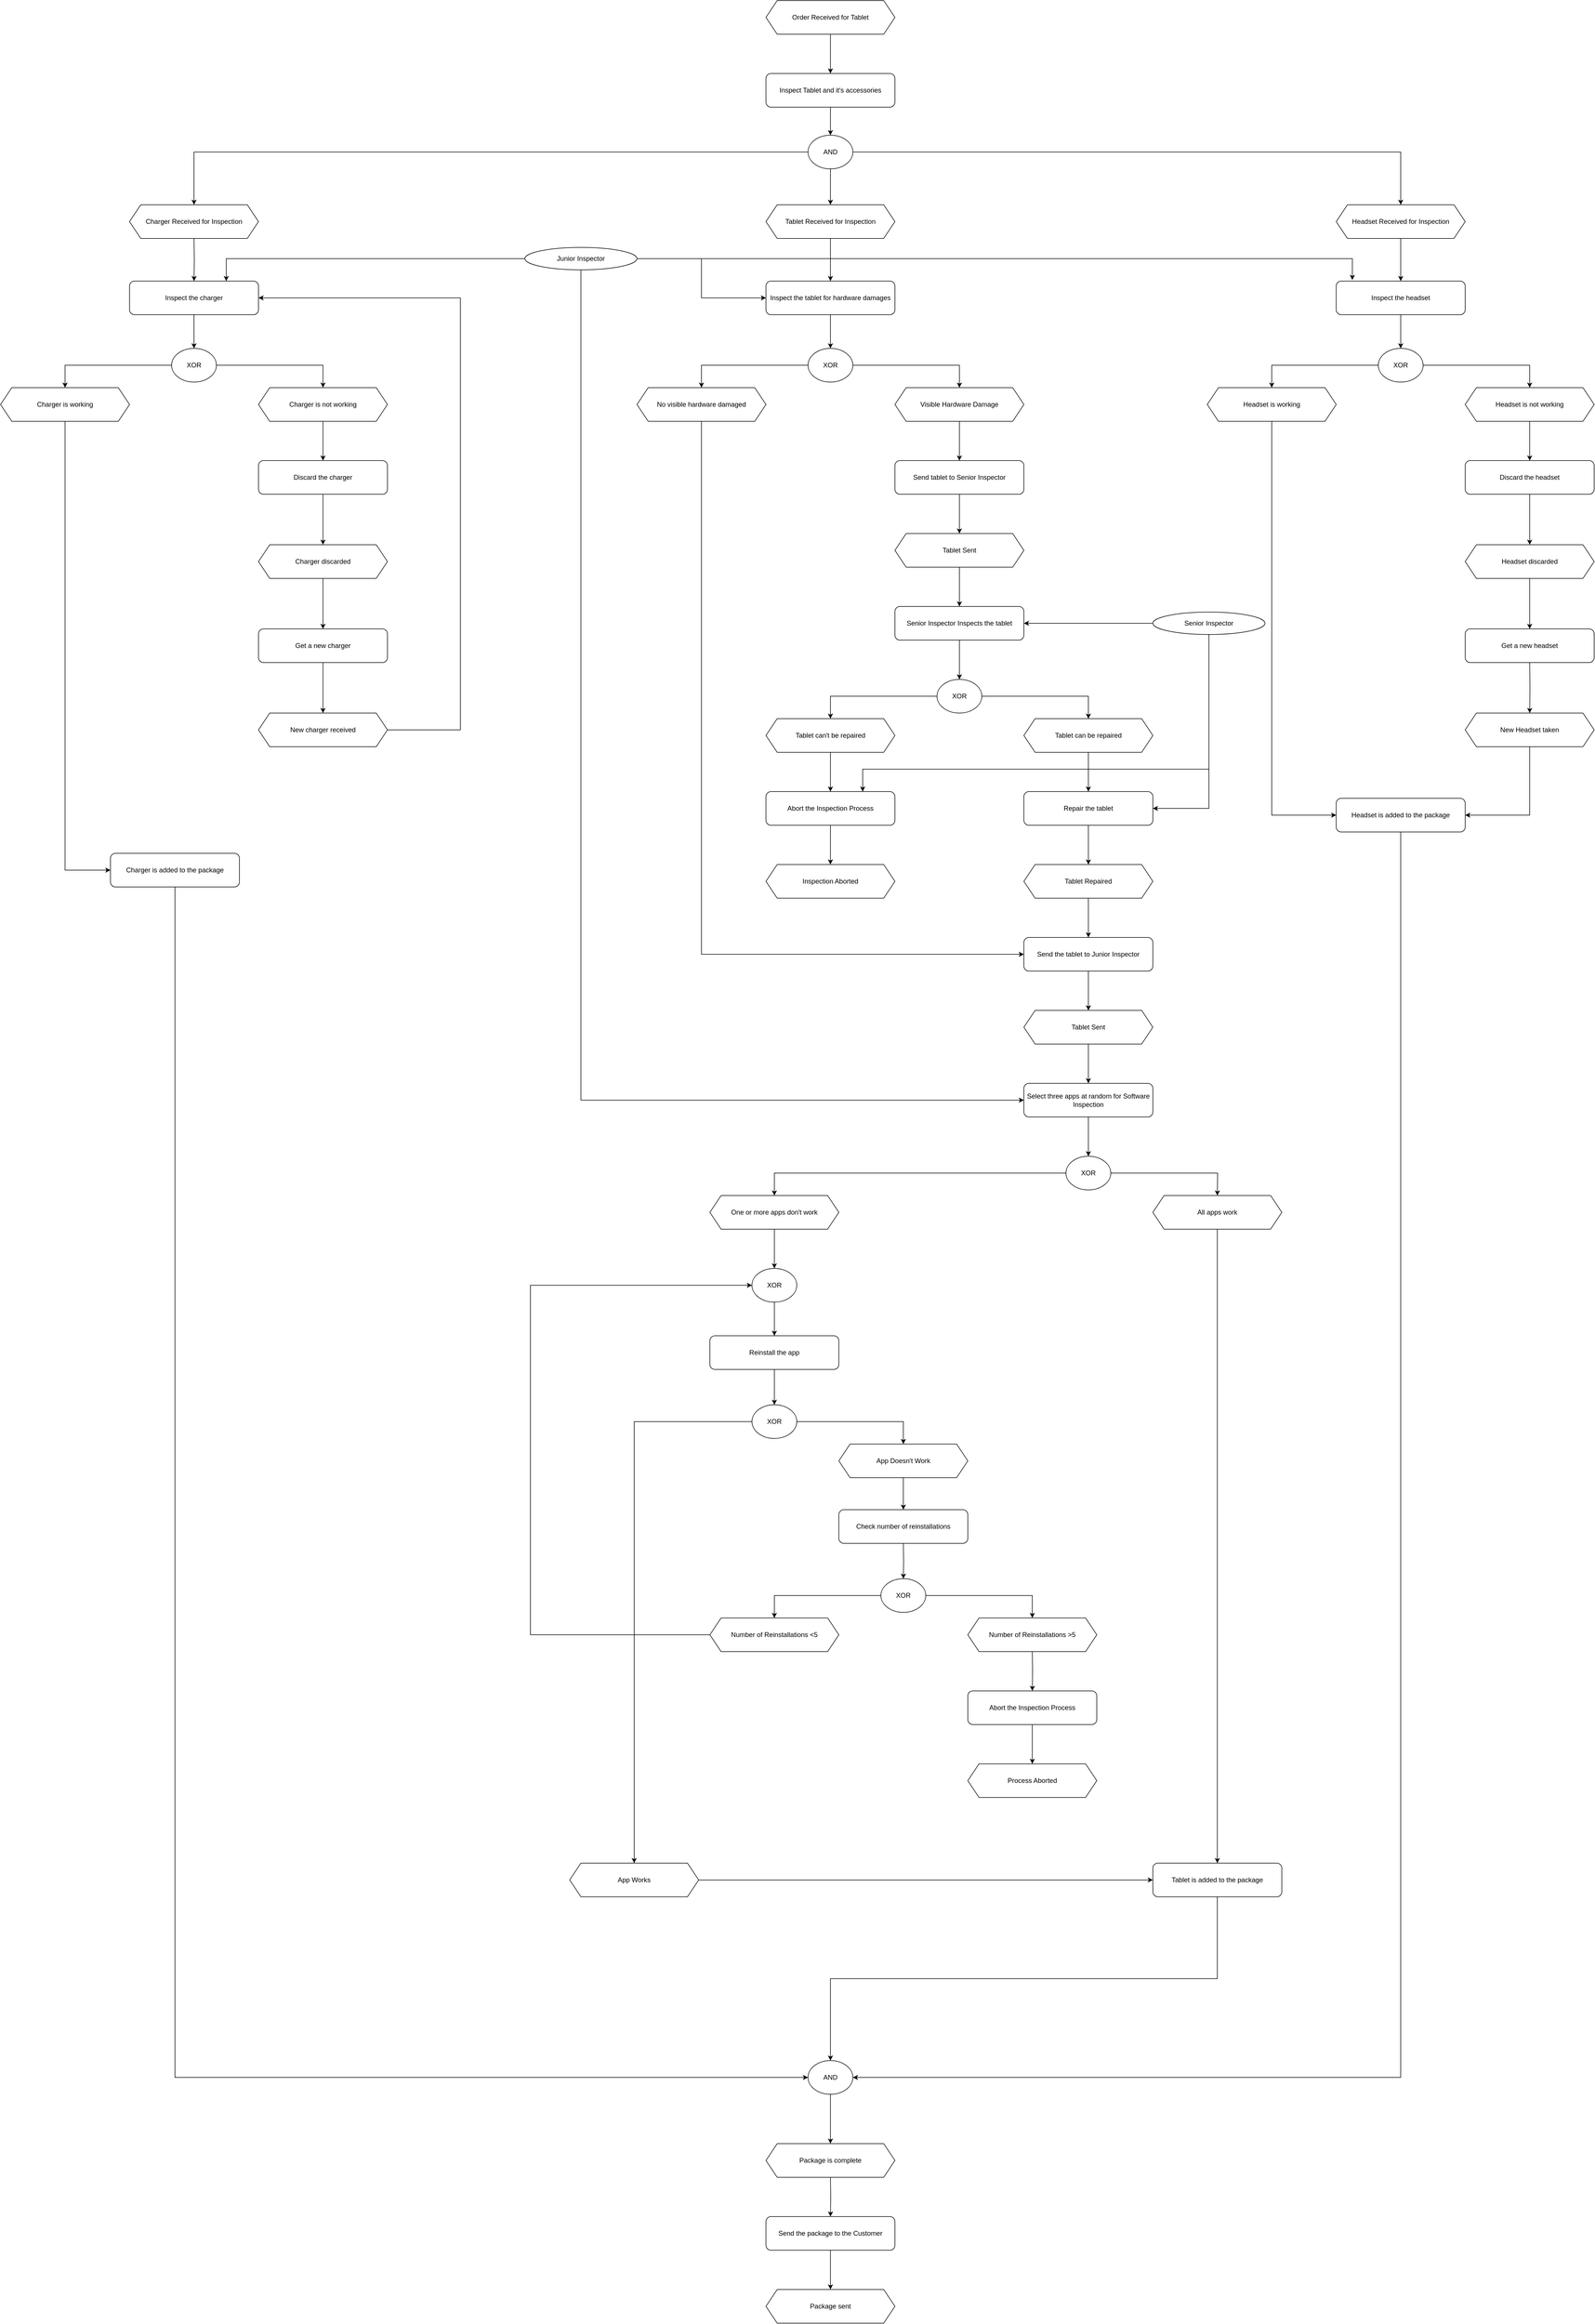 <mxfile version="15.4.2" type="github">
  <diagram id="60Fuv_E9jxumiqPw0B0z" name="Page-1">
    <mxGraphModel dx="6316" dy="5227" grid="1" gridSize="10" guides="1" tooltips="1" connect="1" arrows="1" fold="1" page="1" pageScale="1" pageWidth="1169" pageHeight="827" math="0" shadow="0">
      <root>
        <mxCell id="0" />
        <mxCell id="1" parent="0" />
        <mxCell id="8iM6rVeEPwwbN4WxqQ_r-9" value="" style="edgeStyle=orthogonalEdgeStyle;rounded=0;orthogonalLoop=1;jettySize=auto;html=1;" edge="1" parent="1" source="8iM6rVeEPwwbN4WxqQ_r-1" target="8iM6rVeEPwwbN4WxqQ_r-6">
          <mxGeometry relative="1" as="geometry" />
        </mxCell>
        <mxCell id="8iM6rVeEPwwbN4WxqQ_r-10" style="edgeStyle=orthogonalEdgeStyle;rounded=0;orthogonalLoop=1;jettySize=auto;html=1;exitX=0;exitY=0.5;exitDx=0;exitDy=0;entryX=0.5;entryY=0;entryDx=0;entryDy=0;" edge="1" parent="1" source="8iM6rVeEPwwbN4WxqQ_r-1" target="8iM6rVeEPwwbN4WxqQ_r-7">
          <mxGeometry relative="1" as="geometry" />
        </mxCell>
        <mxCell id="8iM6rVeEPwwbN4WxqQ_r-11" style="edgeStyle=orthogonalEdgeStyle;rounded=0;orthogonalLoop=1;jettySize=auto;html=1;exitX=1;exitY=0.5;exitDx=0;exitDy=0;" edge="1" parent="1" source="8iM6rVeEPwwbN4WxqQ_r-1" target="8iM6rVeEPwwbN4WxqQ_r-8">
          <mxGeometry relative="1" as="geometry">
            <mxPoint x="981" y="290" as="sourcePoint" />
          </mxGeometry>
        </mxCell>
        <mxCell id="8iM6rVeEPwwbN4WxqQ_r-1" value="AND" style="ellipse;whiteSpace=wrap;html=1;" vertex="1" parent="1">
          <mxGeometry x="545" y="260" width="80" height="60" as="geometry" />
        </mxCell>
        <mxCell id="8iM6rVeEPwwbN4WxqQ_r-5" value="" style="edgeStyle=orthogonalEdgeStyle;rounded=0;orthogonalLoop=1;jettySize=auto;html=1;" edge="1" parent="1" source="8iM6rVeEPwwbN4WxqQ_r-2" target="8iM6rVeEPwwbN4WxqQ_r-1">
          <mxGeometry relative="1" as="geometry" />
        </mxCell>
        <mxCell id="8iM6rVeEPwwbN4WxqQ_r-2" value="Inspect Tablet and it&#39;s accessories" style="rounded=1;whiteSpace=wrap;html=1;" vertex="1" parent="1">
          <mxGeometry x="470" y="150" width="230" height="60" as="geometry" />
        </mxCell>
        <mxCell id="8iM6rVeEPwwbN4WxqQ_r-4" value="" style="edgeStyle=orthogonalEdgeStyle;rounded=0;orthogonalLoop=1;jettySize=auto;html=1;" edge="1" parent="1" source="8iM6rVeEPwwbN4WxqQ_r-3" target="8iM6rVeEPwwbN4WxqQ_r-2">
          <mxGeometry relative="1" as="geometry" />
        </mxCell>
        <mxCell id="8iM6rVeEPwwbN4WxqQ_r-3" value="Order Received for Tablet" style="shape=hexagon;perimeter=hexagonPerimeter2;whiteSpace=wrap;html=1;fixedSize=1;" vertex="1" parent="1">
          <mxGeometry x="470" y="20" width="230" height="60" as="geometry" />
        </mxCell>
        <mxCell id="8iM6rVeEPwwbN4WxqQ_r-56" value="" style="edgeStyle=orthogonalEdgeStyle;rounded=0;orthogonalLoop=1;jettySize=auto;html=1;" edge="1" parent="1" source="8iM6rVeEPwwbN4WxqQ_r-6" target="8iM6rVeEPwwbN4WxqQ_r-55">
          <mxGeometry relative="1" as="geometry" />
        </mxCell>
        <mxCell id="8iM6rVeEPwwbN4WxqQ_r-6" value="Tablet Received for Inspection" style="shape=hexagon;perimeter=hexagonPerimeter2;whiteSpace=wrap;html=1;fixedSize=1;" vertex="1" parent="1">
          <mxGeometry x="470" y="384" width="230" height="60" as="geometry" />
        </mxCell>
        <mxCell id="8iM6rVeEPwwbN4WxqQ_r-7" value="Charger Received for Inspection" style="shape=hexagon;perimeter=hexagonPerimeter2;whiteSpace=wrap;html=1;fixedSize=1;" vertex="1" parent="1">
          <mxGeometry x="-665" y="384" width="230" height="60" as="geometry" />
        </mxCell>
        <mxCell id="8iM6rVeEPwwbN4WxqQ_r-13" value="" style="edgeStyle=orthogonalEdgeStyle;rounded=0;orthogonalLoop=1;jettySize=auto;html=1;" edge="1" parent="1" source="8iM6rVeEPwwbN4WxqQ_r-8" target="8iM6rVeEPwwbN4WxqQ_r-12">
          <mxGeometry relative="1" as="geometry" />
        </mxCell>
        <mxCell id="8iM6rVeEPwwbN4WxqQ_r-8" value="Headset Received for Inspection" style="shape=hexagon;perimeter=hexagonPerimeter2;whiteSpace=wrap;html=1;fixedSize=1;" vertex="1" parent="1">
          <mxGeometry x="1487" y="384" width="230" height="60" as="geometry" />
        </mxCell>
        <mxCell id="8iM6rVeEPwwbN4WxqQ_r-15" value="" style="edgeStyle=orthogonalEdgeStyle;rounded=0;orthogonalLoop=1;jettySize=auto;html=1;" edge="1" parent="1" source="8iM6rVeEPwwbN4WxqQ_r-12" target="8iM6rVeEPwwbN4WxqQ_r-14">
          <mxGeometry relative="1" as="geometry" />
        </mxCell>
        <mxCell id="8iM6rVeEPwwbN4WxqQ_r-12" value="Inspect the headset" style="rounded=1;whiteSpace=wrap;html=1;" vertex="1" parent="1">
          <mxGeometry x="1487" y="520" width="230" height="60" as="geometry" />
        </mxCell>
        <mxCell id="8iM6rVeEPwwbN4WxqQ_r-18" style="edgeStyle=orthogonalEdgeStyle;rounded=0;orthogonalLoop=1;jettySize=auto;html=1;exitX=0;exitY=0.5;exitDx=0;exitDy=0;entryX=0.5;entryY=0;entryDx=0;entryDy=0;" edge="1" parent="1" source="8iM6rVeEPwwbN4WxqQ_r-14" target="8iM6rVeEPwwbN4WxqQ_r-16">
          <mxGeometry relative="1" as="geometry" />
        </mxCell>
        <mxCell id="8iM6rVeEPwwbN4WxqQ_r-19" style="edgeStyle=orthogonalEdgeStyle;rounded=0;orthogonalLoop=1;jettySize=auto;html=1;exitX=1;exitY=0.5;exitDx=0;exitDy=0;entryX=0.5;entryY=0;entryDx=0;entryDy=0;" edge="1" parent="1" source="8iM6rVeEPwwbN4WxqQ_r-14" target="8iM6rVeEPwwbN4WxqQ_r-17">
          <mxGeometry relative="1" as="geometry" />
        </mxCell>
        <mxCell id="8iM6rVeEPwwbN4WxqQ_r-14" value="XOR" style="ellipse;whiteSpace=wrap;html=1;" vertex="1" parent="1">
          <mxGeometry x="1562" y="640" width="80" height="60" as="geometry" />
        </mxCell>
        <mxCell id="8iM6rVeEPwwbN4WxqQ_r-145" style="edgeStyle=orthogonalEdgeStyle;rounded=0;orthogonalLoop=1;jettySize=auto;html=1;exitX=0.5;exitY=1;exitDx=0;exitDy=0;entryX=0;entryY=0.5;entryDx=0;entryDy=0;" edge="1" parent="1" source="8iM6rVeEPwwbN4WxqQ_r-16" target="8iM6rVeEPwwbN4WxqQ_r-143">
          <mxGeometry relative="1" as="geometry" />
        </mxCell>
        <mxCell id="8iM6rVeEPwwbN4WxqQ_r-16" value="Headset is working" style="shape=hexagon;perimeter=hexagonPerimeter2;whiteSpace=wrap;html=1;fixedSize=1;" vertex="1" parent="1">
          <mxGeometry x="1257" y="710" width="230" height="60" as="geometry" />
        </mxCell>
        <mxCell id="8iM6rVeEPwwbN4WxqQ_r-42" value="" style="edgeStyle=orthogonalEdgeStyle;rounded=0;orthogonalLoop=1;jettySize=auto;html=1;" edge="1" parent="1" source="8iM6rVeEPwwbN4WxqQ_r-17" target="8iM6rVeEPwwbN4WxqQ_r-41">
          <mxGeometry relative="1" as="geometry" />
        </mxCell>
        <mxCell id="8iM6rVeEPwwbN4WxqQ_r-17" value="Headset is not working" style="shape=hexagon;perimeter=hexagonPerimeter2;whiteSpace=wrap;html=1;fixedSize=1;" vertex="1" parent="1">
          <mxGeometry x="1717" y="710" width="230" height="60" as="geometry" />
        </mxCell>
        <mxCell id="8iM6rVeEPwwbN4WxqQ_r-22" value="Get a new headset" style="rounded=1;whiteSpace=wrap;html=1;" vertex="1" parent="1">
          <mxGeometry x="1717" y="1140" width="230" height="60" as="geometry" />
        </mxCell>
        <mxCell id="8iM6rVeEPwwbN4WxqQ_r-28" value="" style="edgeStyle=orthogonalEdgeStyle;rounded=0;orthogonalLoop=1;jettySize=auto;html=1;" edge="1" parent="1" target="8iM6rVeEPwwbN4WxqQ_r-30">
          <mxGeometry relative="1" as="geometry">
            <mxPoint x="-550.0" y="444" as="sourcePoint" />
          </mxGeometry>
        </mxCell>
        <mxCell id="8iM6rVeEPwwbN4WxqQ_r-29" value="" style="edgeStyle=orthogonalEdgeStyle;rounded=0;orthogonalLoop=1;jettySize=auto;html=1;" edge="1" parent="1" source="8iM6rVeEPwwbN4WxqQ_r-30" target="8iM6rVeEPwwbN4WxqQ_r-33">
          <mxGeometry relative="1" as="geometry" />
        </mxCell>
        <mxCell id="8iM6rVeEPwwbN4WxqQ_r-30" value="Inspect the charger" style="rounded=1;whiteSpace=wrap;html=1;" vertex="1" parent="1">
          <mxGeometry x="-665" y="520" width="230" height="60" as="geometry" />
        </mxCell>
        <mxCell id="8iM6rVeEPwwbN4WxqQ_r-31" style="edgeStyle=orthogonalEdgeStyle;rounded=0;orthogonalLoop=1;jettySize=auto;html=1;exitX=0;exitY=0.5;exitDx=0;exitDy=0;entryX=0.5;entryY=0;entryDx=0;entryDy=0;" edge="1" parent="1" source="8iM6rVeEPwwbN4WxqQ_r-33" target="8iM6rVeEPwwbN4WxqQ_r-35">
          <mxGeometry relative="1" as="geometry" />
        </mxCell>
        <mxCell id="8iM6rVeEPwwbN4WxqQ_r-32" style="edgeStyle=orthogonalEdgeStyle;rounded=0;orthogonalLoop=1;jettySize=auto;html=1;exitX=1;exitY=0.5;exitDx=0;exitDy=0;entryX=0.5;entryY=0;entryDx=0;entryDy=0;" edge="1" parent="1" source="8iM6rVeEPwwbN4WxqQ_r-33" target="8iM6rVeEPwwbN4WxqQ_r-37">
          <mxGeometry relative="1" as="geometry" />
        </mxCell>
        <mxCell id="8iM6rVeEPwwbN4WxqQ_r-33" value="XOR" style="ellipse;whiteSpace=wrap;html=1;" vertex="1" parent="1">
          <mxGeometry x="-590" y="640" width="80" height="60" as="geometry" />
        </mxCell>
        <mxCell id="8iM6rVeEPwwbN4WxqQ_r-99" style="edgeStyle=orthogonalEdgeStyle;rounded=0;orthogonalLoop=1;jettySize=auto;html=1;exitX=0.5;exitY=1;exitDx=0;exitDy=0;entryX=0;entryY=0.5;entryDx=0;entryDy=0;" edge="1" parent="1" source="8iM6rVeEPwwbN4WxqQ_r-35" target="8iM6rVeEPwwbN4WxqQ_r-98">
          <mxGeometry relative="1" as="geometry" />
        </mxCell>
        <mxCell id="8iM6rVeEPwwbN4WxqQ_r-35" value="Charger is working" style="shape=hexagon;perimeter=hexagonPerimeter2;whiteSpace=wrap;html=1;fixedSize=1;" vertex="1" parent="1">
          <mxGeometry x="-895" y="710" width="230" height="60" as="geometry" />
        </mxCell>
        <mxCell id="8iM6rVeEPwwbN4WxqQ_r-36" value="" style="edgeStyle=orthogonalEdgeStyle;rounded=0;orthogonalLoop=1;jettySize=auto;html=1;" edge="1" parent="1" source="8iM6rVeEPwwbN4WxqQ_r-37" target="8iM6rVeEPwwbN4WxqQ_r-39">
          <mxGeometry relative="1" as="geometry" />
        </mxCell>
        <mxCell id="8iM6rVeEPwwbN4WxqQ_r-37" value="Charger is not working" style="shape=hexagon;perimeter=hexagonPerimeter2;whiteSpace=wrap;html=1;fixedSize=1;" vertex="1" parent="1">
          <mxGeometry x="-435" y="710" width="230" height="60" as="geometry" />
        </mxCell>
        <mxCell id="8iM6rVeEPwwbN4WxqQ_r-51" value="" style="edgeStyle=orthogonalEdgeStyle;rounded=0;orthogonalLoop=1;jettySize=auto;html=1;" edge="1" parent="1" source="8iM6rVeEPwwbN4WxqQ_r-39" target="8iM6rVeEPwwbN4WxqQ_r-50">
          <mxGeometry relative="1" as="geometry" />
        </mxCell>
        <mxCell id="8iM6rVeEPwwbN4WxqQ_r-39" value="Discard the charger" style="rounded=1;whiteSpace=wrap;html=1;" vertex="1" parent="1">
          <mxGeometry x="-435" y="840" width="230" height="60" as="geometry" />
        </mxCell>
        <mxCell id="8iM6rVeEPwwbN4WxqQ_r-45" value="" style="edgeStyle=orthogonalEdgeStyle;rounded=0;orthogonalLoop=1;jettySize=auto;html=1;" edge="1" parent="1" source="8iM6rVeEPwwbN4WxqQ_r-41" target="8iM6rVeEPwwbN4WxqQ_r-43">
          <mxGeometry relative="1" as="geometry" />
        </mxCell>
        <mxCell id="8iM6rVeEPwwbN4WxqQ_r-41" value="Discard the headset" style="rounded=1;whiteSpace=wrap;html=1;" vertex="1" parent="1">
          <mxGeometry x="1717" y="840" width="230" height="60" as="geometry" />
        </mxCell>
        <mxCell id="8iM6rVeEPwwbN4WxqQ_r-46" value="" style="edgeStyle=orthogonalEdgeStyle;rounded=0;orthogonalLoop=1;jettySize=auto;html=1;" edge="1" parent="1" source="8iM6rVeEPwwbN4WxqQ_r-43" target="8iM6rVeEPwwbN4WxqQ_r-22">
          <mxGeometry relative="1" as="geometry" />
        </mxCell>
        <mxCell id="8iM6rVeEPwwbN4WxqQ_r-43" value="Headset discarded" style="shape=hexagon;perimeter=hexagonPerimeter2;whiteSpace=wrap;html=1;fixedSize=1;" vertex="1" parent="1">
          <mxGeometry x="1717" y="990" width="230" height="60" as="geometry" />
        </mxCell>
        <mxCell id="8iM6rVeEPwwbN4WxqQ_r-53" value="" style="edgeStyle=orthogonalEdgeStyle;rounded=0;orthogonalLoop=1;jettySize=auto;html=1;" edge="1" parent="1" source="8iM6rVeEPwwbN4WxqQ_r-48" target="8iM6rVeEPwwbN4WxqQ_r-52">
          <mxGeometry relative="1" as="geometry" />
        </mxCell>
        <mxCell id="8iM6rVeEPwwbN4WxqQ_r-48" value="Get a new charger" style="rounded=1;whiteSpace=wrap;html=1;" vertex="1" parent="1">
          <mxGeometry x="-435" y="1140" width="230" height="60" as="geometry" />
        </mxCell>
        <mxCell id="8iM6rVeEPwwbN4WxqQ_r-49" value="" style="edgeStyle=orthogonalEdgeStyle;rounded=0;orthogonalLoop=1;jettySize=auto;html=1;" edge="1" parent="1" source="8iM6rVeEPwwbN4WxqQ_r-50" target="8iM6rVeEPwwbN4WxqQ_r-48">
          <mxGeometry relative="1" as="geometry" />
        </mxCell>
        <mxCell id="8iM6rVeEPwwbN4WxqQ_r-50" value="Charger discarded" style="shape=hexagon;perimeter=hexagonPerimeter2;whiteSpace=wrap;html=1;fixedSize=1;" vertex="1" parent="1">
          <mxGeometry x="-435" y="990" width="230" height="60" as="geometry" />
        </mxCell>
        <mxCell id="8iM6rVeEPwwbN4WxqQ_r-54" style="edgeStyle=orthogonalEdgeStyle;rounded=0;orthogonalLoop=1;jettySize=auto;html=1;exitX=1;exitY=0.5;exitDx=0;exitDy=0;entryX=1;entryY=0.5;entryDx=0;entryDy=0;" edge="1" parent="1" source="8iM6rVeEPwwbN4WxqQ_r-52" target="8iM6rVeEPwwbN4WxqQ_r-30">
          <mxGeometry relative="1" as="geometry">
            <Array as="points">
              <mxPoint x="-75" y="1320" />
              <mxPoint x="-75" y="550" />
            </Array>
          </mxGeometry>
        </mxCell>
        <mxCell id="8iM6rVeEPwwbN4WxqQ_r-52" value="New charger received" style="shape=hexagon;perimeter=hexagonPerimeter2;whiteSpace=wrap;html=1;fixedSize=1;" vertex="1" parent="1">
          <mxGeometry x="-435" y="1290" width="230" height="60" as="geometry" />
        </mxCell>
        <mxCell id="8iM6rVeEPwwbN4WxqQ_r-62" value="" style="edgeStyle=orthogonalEdgeStyle;rounded=0;orthogonalLoop=1;jettySize=auto;html=1;" edge="1" parent="1" source="8iM6rVeEPwwbN4WxqQ_r-55" target="8iM6rVeEPwwbN4WxqQ_r-59">
          <mxGeometry relative="1" as="geometry" />
        </mxCell>
        <mxCell id="8iM6rVeEPwwbN4WxqQ_r-55" value="Inspect the tablet for hardware damages" style="rounded=1;whiteSpace=wrap;html=1;" vertex="1" parent="1">
          <mxGeometry x="470" y="520" width="230" height="60" as="geometry" />
        </mxCell>
        <mxCell id="8iM6rVeEPwwbN4WxqQ_r-57" style="edgeStyle=orthogonalEdgeStyle;rounded=0;orthogonalLoop=1;jettySize=auto;html=1;exitX=0;exitY=0.5;exitDx=0;exitDy=0;entryX=0.5;entryY=0;entryDx=0;entryDy=0;" edge="1" source="8iM6rVeEPwwbN4WxqQ_r-59" target="8iM6rVeEPwwbN4WxqQ_r-60" parent="1">
          <mxGeometry relative="1" as="geometry" />
        </mxCell>
        <mxCell id="8iM6rVeEPwwbN4WxqQ_r-58" style="edgeStyle=orthogonalEdgeStyle;rounded=0;orthogonalLoop=1;jettySize=auto;html=1;exitX=1;exitY=0.5;exitDx=0;exitDy=0;entryX=0.5;entryY=0;entryDx=0;entryDy=0;" edge="1" source="8iM6rVeEPwwbN4WxqQ_r-59" target="8iM6rVeEPwwbN4WxqQ_r-61" parent="1">
          <mxGeometry relative="1" as="geometry" />
        </mxCell>
        <mxCell id="8iM6rVeEPwwbN4WxqQ_r-59" value="XOR" style="ellipse;whiteSpace=wrap;html=1;" vertex="1" parent="1">
          <mxGeometry x="545" y="640" width="80" height="60" as="geometry" />
        </mxCell>
        <mxCell id="8iM6rVeEPwwbN4WxqQ_r-141" style="edgeStyle=orthogonalEdgeStyle;rounded=0;orthogonalLoop=1;jettySize=auto;html=1;exitX=0.5;exitY=1;exitDx=0;exitDy=0;entryX=0;entryY=0.5;entryDx=0;entryDy=0;" edge="1" parent="1" source="8iM6rVeEPwwbN4WxqQ_r-60" target="8iM6rVeEPwwbN4WxqQ_r-84">
          <mxGeometry relative="1" as="geometry" />
        </mxCell>
        <mxCell id="8iM6rVeEPwwbN4WxqQ_r-60" value="No visible hardware damaged" style="shape=hexagon;perimeter=hexagonPerimeter2;whiteSpace=wrap;html=1;fixedSize=1;" vertex="1" parent="1">
          <mxGeometry x="240" y="710" width="230" height="60" as="geometry" />
        </mxCell>
        <mxCell id="8iM6rVeEPwwbN4WxqQ_r-64" value="" style="edgeStyle=orthogonalEdgeStyle;rounded=0;orthogonalLoop=1;jettySize=auto;html=1;" edge="1" parent="1" source="8iM6rVeEPwwbN4WxqQ_r-61" target="8iM6rVeEPwwbN4WxqQ_r-63">
          <mxGeometry relative="1" as="geometry" />
        </mxCell>
        <mxCell id="8iM6rVeEPwwbN4WxqQ_r-61" value="Visible Hardware Damage" style="shape=hexagon;perimeter=hexagonPerimeter2;whiteSpace=wrap;html=1;fixedSize=1;" vertex="1" parent="1">
          <mxGeometry x="700" y="710" width="230" height="60" as="geometry" />
        </mxCell>
        <mxCell id="8iM6rVeEPwwbN4WxqQ_r-66" value="" style="edgeStyle=orthogonalEdgeStyle;rounded=0;orthogonalLoop=1;jettySize=auto;html=1;" edge="1" parent="1" source="8iM6rVeEPwwbN4WxqQ_r-63" target="8iM6rVeEPwwbN4WxqQ_r-65">
          <mxGeometry relative="1" as="geometry" />
        </mxCell>
        <mxCell id="8iM6rVeEPwwbN4WxqQ_r-63" value="Send tablet to Senior Inspector" style="rounded=1;whiteSpace=wrap;html=1;" vertex="1" parent="1">
          <mxGeometry x="700" y="840" width="230" height="60" as="geometry" />
        </mxCell>
        <mxCell id="8iM6rVeEPwwbN4WxqQ_r-68" value="" style="edgeStyle=orthogonalEdgeStyle;rounded=0;orthogonalLoop=1;jettySize=auto;html=1;" edge="1" parent="1" source="8iM6rVeEPwwbN4WxqQ_r-65" target="8iM6rVeEPwwbN4WxqQ_r-67">
          <mxGeometry relative="1" as="geometry" />
        </mxCell>
        <mxCell id="8iM6rVeEPwwbN4WxqQ_r-65" value="Tablet Sent" style="shape=hexagon;perimeter=hexagonPerimeter2;whiteSpace=wrap;html=1;fixedSize=1;" vertex="1" parent="1">
          <mxGeometry x="700" y="970" width="230" height="60" as="geometry" />
        </mxCell>
        <mxCell id="8iM6rVeEPwwbN4WxqQ_r-74" value="" style="edgeStyle=orthogonalEdgeStyle;rounded=0;orthogonalLoop=1;jettySize=auto;html=1;" edge="1" parent="1" source="8iM6rVeEPwwbN4WxqQ_r-67" target="8iM6rVeEPwwbN4WxqQ_r-71">
          <mxGeometry relative="1" as="geometry" />
        </mxCell>
        <mxCell id="8iM6rVeEPwwbN4WxqQ_r-67" value="Senior Inspector Inspects the tablet" style="rounded=1;whiteSpace=wrap;html=1;" vertex="1" parent="1">
          <mxGeometry x="700" y="1100" width="230" height="60" as="geometry" />
        </mxCell>
        <mxCell id="8iM6rVeEPwwbN4WxqQ_r-69" style="edgeStyle=orthogonalEdgeStyle;rounded=0;orthogonalLoop=1;jettySize=auto;html=1;exitX=0;exitY=0.5;exitDx=0;exitDy=0;entryX=0.5;entryY=0;entryDx=0;entryDy=0;" edge="1" source="8iM6rVeEPwwbN4WxqQ_r-71" target="8iM6rVeEPwwbN4WxqQ_r-72" parent="1">
          <mxGeometry relative="1" as="geometry" />
        </mxCell>
        <mxCell id="8iM6rVeEPwwbN4WxqQ_r-70" style="edgeStyle=orthogonalEdgeStyle;rounded=0;orthogonalLoop=1;jettySize=auto;html=1;exitX=1;exitY=0.5;exitDx=0;exitDy=0;entryX=0.5;entryY=0;entryDx=0;entryDy=0;" edge="1" source="8iM6rVeEPwwbN4WxqQ_r-71" target="8iM6rVeEPwwbN4WxqQ_r-73" parent="1">
          <mxGeometry relative="1" as="geometry" />
        </mxCell>
        <mxCell id="8iM6rVeEPwwbN4WxqQ_r-71" value="XOR" style="ellipse;whiteSpace=wrap;html=1;" vertex="1" parent="1">
          <mxGeometry x="775" y="1230" width="80" height="60" as="geometry" />
        </mxCell>
        <mxCell id="8iM6rVeEPwwbN4WxqQ_r-76" value="" style="edgeStyle=orthogonalEdgeStyle;rounded=0;orthogonalLoop=1;jettySize=auto;html=1;" edge="1" parent="1" source="8iM6rVeEPwwbN4WxqQ_r-72" target="8iM6rVeEPwwbN4WxqQ_r-75">
          <mxGeometry relative="1" as="geometry" />
        </mxCell>
        <mxCell id="8iM6rVeEPwwbN4WxqQ_r-72" value="Tablet can&#39;t be repaired" style="shape=hexagon;perimeter=hexagonPerimeter2;whiteSpace=wrap;html=1;fixedSize=1;" vertex="1" parent="1">
          <mxGeometry x="470" y="1300" width="230" height="60" as="geometry" />
        </mxCell>
        <mxCell id="8iM6rVeEPwwbN4WxqQ_r-82" value="" style="edgeStyle=orthogonalEdgeStyle;rounded=0;orthogonalLoop=1;jettySize=auto;html=1;" edge="1" parent="1" source="8iM6rVeEPwwbN4WxqQ_r-73" target="8iM6rVeEPwwbN4WxqQ_r-80">
          <mxGeometry relative="1" as="geometry" />
        </mxCell>
        <mxCell id="8iM6rVeEPwwbN4WxqQ_r-73" value="Tablet can be repaired" style="shape=hexagon;perimeter=hexagonPerimeter2;whiteSpace=wrap;html=1;fixedSize=1;" vertex="1" parent="1">
          <mxGeometry x="930" y="1300" width="230" height="60" as="geometry" />
        </mxCell>
        <mxCell id="8iM6rVeEPwwbN4WxqQ_r-78" value="" style="edgeStyle=orthogonalEdgeStyle;rounded=0;orthogonalLoop=1;jettySize=auto;html=1;" edge="1" parent="1" source="8iM6rVeEPwwbN4WxqQ_r-75" target="8iM6rVeEPwwbN4WxqQ_r-77">
          <mxGeometry relative="1" as="geometry" />
        </mxCell>
        <mxCell id="8iM6rVeEPwwbN4WxqQ_r-75" value="Abort the Inspection Process" style="rounded=1;whiteSpace=wrap;html=1;" vertex="1" parent="1">
          <mxGeometry x="470" y="1430" width="230" height="60" as="geometry" />
        </mxCell>
        <mxCell id="8iM6rVeEPwwbN4WxqQ_r-77" value="Inspection Aborted" style="shape=hexagon;perimeter=hexagonPerimeter2;whiteSpace=wrap;html=1;fixedSize=1;" vertex="1" parent="1">
          <mxGeometry x="470" y="1560" width="230" height="60" as="geometry" />
        </mxCell>
        <mxCell id="8iM6rVeEPwwbN4WxqQ_r-79" value="" style="edgeStyle=orthogonalEdgeStyle;rounded=0;orthogonalLoop=1;jettySize=auto;html=1;" edge="1" source="8iM6rVeEPwwbN4WxqQ_r-80" target="8iM6rVeEPwwbN4WxqQ_r-81" parent="1">
          <mxGeometry relative="1" as="geometry" />
        </mxCell>
        <mxCell id="8iM6rVeEPwwbN4WxqQ_r-80" value="Repair the tablet" style="rounded=1;whiteSpace=wrap;html=1;" vertex="1" parent="1">
          <mxGeometry x="930" y="1430" width="230" height="60" as="geometry" />
        </mxCell>
        <mxCell id="8iM6rVeEPwwbN4WxqQ_r-86" value="" style="edgeStyle=orthogonalEdgeStyle;rounded=0;orthogonalLoop=1;jettySize=auto;html=1;" edge="1" parent="1" source="8iM6rVeEPwwbN4WxqQ_r-81" target="8iM6rVeEPwwbN4WxqQ_r-84">
          <mxGeometry relative="1" as="geometry" />
        </mxCell>
        <mxCell id="8iM6rVeEPwwbN4WxqQ_r-81" value="Tablet Repaired" style="shape=hexagon;perimeter=hexagonPerimeter2;whiteSpace=wrap;html=1;fixedSize=1;" vertex="1" parent="1">
          <mxGeometry x="930" y="1560" width="230" height="60" as="geometry" />
        </mxCell>
        <mxCell id="8iM6rVeEPwwbN4WxqQ_r-83" value="" style="edgeStyle=orthogonalEdgeStyle;rounded=0;orthogonalLoop=1;jettySize=auto;html=1;" edge="1" source="8iM6rVeEPwwbN4WxqQ_r-84" target="8iM6rVeEPwwbN4WxqQ_r-85" parent="1">
          <mxGeometry relative="1" as="geometry" />
        </mxCell>
        <mxCell id="8iM6rVeEPwwbN4WxqQ_r-84" value="Send the tablet to Junior Inspector" style="rounded=1;whiteSpace=wrap;html=1;" vertex="1" parent="1">
          <mxGeometry x="930" y="1690" width="230" height="60" as="geometry" />
        </mxCell>
        <mxCell id="8iM6rVeEPwwbN4WxqQ_r-94" value="" style="edgeStyle=orthogonalEdgeStyle;rounded=0;orthogonalLoop=1;jettySize=auto;html=1;" edge="1" parent="1" source="8iM6rVeEPwwbN4WxqQ_r-85" target="8iM6rVeEPwwbN4WxqQ_r-88">
          <mxGeometry relative="1" as="geometry" />
        </mxCell>
        <mxCell id="8iM6rVeEPwwbN4WxqQ_r-85" value="Tablet Sent" style="shape=hexagon;perimeter=hexagonPerimeter2;whiteSpace=wrap;html=1;fixedSize=1;" vertex="1" parent="1">
          <mxGeometry x="930" y="1820" width="230" height="60" as="geometry" />
        </mxCell>
        <mxCell id="8iM6rVeEPwwbN4WxqQ_r-88" value="Select three apps at random for Software Inspection" style="rounded=1;whiteSpace=wrap;html=1;" vertex="1" parent="1">
          <mxGeometry x="930" y="1950" width="230" height="60" as="geometry" />
        </mxCell>
        <mxCell id="8iM6rVeEPwwbN4WxqQ_r-90" style="edgeStyle=orthogonalEdgeStyle;rounded=0;orthogonalLoop=1;jettySize=auto;html=1;exitX=1;exitY=0.5;exitDx=0;exitDy=0;entryX=0.5;entryY=0;entryDx=0;entryDy=0;" edge="1" source="8iM6rVeEPwwbN4WxqQ_r-91" parent="1">
          <mxGeometry relative="1" as="geometry">
            <mxPoint x="1275" y="2150" as="targetPoint" />
          </mxGeometry>
        </mxCell>
        <mxCell id="8iM6rVeEPwwbN4WxqQ_r-173" style="edgeStyle=orthogonalEdgeStyle;rounded=0;orthogonalLoop=1;jettySize=auto;html=1;exitX=0;exitY=0.5;exitDx=0;exitDy=0;entryX=0.5;entryY=0;entryDx=0;entryDy=0;" edge="1" parent="1" source="8iM6rVeEPwwbN4WxqQ_r-91" target="8iM6rVeEPwwbN4WxqQ_r-150">
          <mxGeometry relative="1" as="geometry" />
        </mxCell>
        <mxCell id="8iM6rVeEPwwbN4WxqQ_r-91" value="XOR" style="ellipse;whiteSpace=wrap;html=1;" vertex="1" parent="1">
          <mxGeometry x="1005" y="2080" width="80" height="60" as="geometry" />
        </mxCell>
        <mxCell id="8iM6rVeEPwwbN4WxqQ_r-102" style="edgeStyle=orthogonalEdgeStyle;rounded=0;orthogonalLoop=1;jettySize=auto;html=1;exitX=0.5;exitY=1;exitDx=0;exitDy=0;entryX=0.5;entryY=0;entryDx=0;entryDy=0;" edge="1" parent="1" source="8iM6rVeEPwwbN4WxqQ_r-92" target="8iM6rVeEPwwbN4WxqQ_r-101">
          <mxGeometry relative="1" as="geometry" />
        </mxCell>
        <mxCell id="8iM6rVeEPwwbN4WxqQ_r-92" value="All apps work" style="shape=hexagon;perimeter=hexagonPerimeter2;whiteSpace=wrap;html=1;fixedSize=1;" vertex="1" parent="1">
          <mxGeometry x="1160" y="2150" width="230" height="60" as="geometry" />
        </mxCell>
        <mxCell id="8iM6rVeEPwwbN4WxqQ_r-95" value="" style="edgeStyle=orthogonalEdgeStyle;rounded=0;orthogonalLoop=1;jettySize=auto;html=1;" edge="1" parent="1">
          <mxGeometry relative="1" as="geometry">
            <mxPoint x="1045" y="2010" as="sourcePoint" />
            <mxPoint x="1045" y="2080" as="targetPoint" />
          </mxGeometry>
        </mxCell>
        <mxCell id="8iM6rVeEPwwbN4WxqQ_r-181" style="edgeStyle=orthogonalEdgeStyle;rounded=0;orthogonalLoop=1;jettySize=auto;html=1;exitX=0.5;exitY=1;exitDx=0;exitDy=0;entryX=0;entryY=0.5;entryDx=0;entryDy=0;" edge="1" parent="1" source="8iM6rVeEPwwbN4WxqQ_r-98" target="8iM6rVeEPwwbN4WxqQ_r-177">
          <mxGeometry relative="1" as="geometry" />
        </mxCell>
        <mxCell id="8iM6rVeEPwwbN4WxqQ_r-98" value="Charger is added to the package" style="rounded=1;whiteSpace=wrap;html=1;" vertex="1" parent="1">
          <mxGeometry x="-699" y="1540" width="230" height="60" as="geometry" />
        </mxCell>
        <mxCell id="8iM6rVeEPwwbN4WxqQ_r-178" style="edgeStyle=orthogonalEdgeStyle;rounded=0;orthogonalLoop=1;jettySize=auto;html=1;exitX=0.5;exitY=1;exitDx=0;exitDy=0;entryX=0.5;entryY=0;entryDx=0;entryDy=0;" edge="1" parent="1" source="8iM6rVeEPwwbN4WxqQ_r-101" target="8iM6rVeEPwwbN4WxqQ_r-177">
          <mxGeometry relative="1" as="geometry" />
        </mxCell>
        <mxCell id="8iM6rVeEPwwbN4WxqQ_r-101" value="Tablet is added to the package" style="rounded=1;whiteSpace=wrap;html=1;" vertex="1" parent="1">
          <mxGeometry x="1160" y="3340" width="230" height="60" as="geometry" />
        </mxCell>
        <mxCell id="8iM6rVeEPwwbN4WxqQ_r-179" style="edgeStyle=orthogonalEdgeStyle;rounded=0;orthogonalLoop=1;jettySize=auto;html=1;exitX=0.5;exitY=1;exitDx=0;exitDy=0;entryX=1;entryY=0.5;entryDx=0;entryDy=0;" edge="1" parent="1" source="8iM6rVeEPwwbN4WxqQ_r-143" target="8iM6rVeEPwwbN4WxqQ_r-177">
          <mxGeometry relative="1" as="geometry" />
        </mxCell>
        <mxCell id="8iM6rVeEPwwbN4WxqQ_r-143" value="Headset is added to the package" style="rounded=1;whiteSpace=wrap;html=1;" vertex="1" parent="1">
          <mxGeometry x="1487" y="1442" width="230" height="60" as="geometry" />
        </mxCell>
        <mxCell id="8iM6rVeEPwwbN4WxqQ_r-146" value="" style="edgeStyle=orthogonalEdgeStyle;rounded=0;orthogonalLoop=1;jettySize=auto;html=1;" edge="1" target="8iM6rVeEPwwbN4WxqQ_r-147" parent="1">
          <mxGeometry relative="1" as="geometry">
            <mxPoint x="1832" y="1200" as="sourcePoint" />
          </mxGeometry>
        </mxCell>
        <mxCell id="8iM6rVeEPwwbN4WxqQ_r-148" style="edgeStyle=orthogonalEdgeStyle;rounded=0;orthogonalLoop=1;jettySize=auto;html=1;exitX=0.5;exitY=1;exitDx=0;exitDy=0;entryX=1;entryY=0.5;entryDx=0;entryDy=0;" edge="1" parent="1" source="8iM6rVeEPwwbN4WxqQ_r-147" target="8iM6rVeEPwwbN4WxqQ_r-143">
          <mxGeometry relative="1" as="geometry" />
        </mxCell>
        <mxCell id="8iM6rVeEPwwbN4WxqQ_r-147" value="New Headset taken" style="shape=hexagon;perimeter=hexagonPerimeter2;whiteSpace=wrap;html=1;fixedSize=1;" vertex="1" parent="1">
          <mxGeometry x="1717" y="1290" width="230" height="60" as="geometry" />
        </mxCell>
        <mxCell id="8iM6rVeEPwwbN4WxqQ_r-149" value="" style="edgeStyle=orthogonalEdgeStyle;rounded=0;orthogonalLoop=1;jettySize=auto;html=1;" edge="1" parent="1" source="8iM6rVeEPwwbN4WxqQ_r-150" target="8iM6rVeEPwwbN4WxqQ_r-160">
          <mxGeometry relative="1" as="geometry" />
        </mxCell>
        <mxCell id="8iM6rVeEPwwbN4WxqQ_r-150" value="One or more apps don&#39;t work" style="shape=hexagon;perimeter=hexagonPerimeter2;whiteSpace=wrap;html=1;fixedSize=1;" vertex="1" parent="1">
          <mxGeometry x="370" y="2150" width="230" height="60" as="geometry" />
        </mxCell>
        <mxCell id="8iM6rVeEPwwbN4WxqQ_r-151" value="" style="edgeStyle=orthogonalEdgeStyle;rounded=0;orthogonalLoop=1;jettySize=auto;html=1;entryX=0.5;entryY=0;entryDx=0;entryDy=0;" edge="1" parent="1" source="8iM6rVeEPwwbN4WxqQ_r-152" target="8iM6rVeEPwwbN4WxqQ_r-155">
          <mxGeometry relative="1" as="geometry">
            <mxPoint x="485" y="2600" as="targetPoint" />
          </mxGeometry>
        </mxCell>
        <mxCell id="8iM6rVeEPwwbN4WxqQ_r-152" value="Reinstall the app" style="rounded=1;whiteSpace=wrap;html=1;" vertex="1" parent="1">
          <mxGeometry x="370" y="2400" width="230" height="60" as="geometry" />
        </mxCell>
        <mxCell id="8iM6rVeEPwwbN4WxqQ_r-153" style="edgeStyle=orthogonalEdgeStyle;rounded=0;orthogonalLoop=1;jettySize=auto;html=1;exitX=0;exitY=0.5;exitDx=0;exitDy=0;entryX=0.5;entryY=0;entryDx=0;entryDy=0;" edge="1" parent="1" source="8iM6rVeEPwwbN4WxqQ_r-155" target="8iM6rVeEPwwbN4WxqQ_r-156">
          <mxGeometry relative="1" as="geometry" />
        </mxCell>
        <mxCell id="8iM6rVeEPwwbN4WxqQ_r-154" style="edgeStyle=orthogonalEdgeStyle;rounded=0;orthogonalLoop=1;jettySize=auto;html=1;exitX=1;exitY=0.5;exitDx=0;exitDy=0;entryX=0.5;entryY=0;entryDx=0;entryDy=0;" edge="1" parent="1" source="8iM6rVeEPwwbN4WxqQ_r-155" target="8iM6rVeEPwwbN4WxqQ_r-158">
          <mxGeometry relative="1" as="geometry" />
        </mxCell>
        <mxCell id="8iM6rVeEPwwbN4WxqQ_r-155" value="XOR" style="ellipse;whiteSpace=wrap;html=1;" vertex="1" parent="1">
          <mxGeometry x="445" y="2523" width="80" height="60" as="geometry" />
        </mxCell>
        <mxCell id="8iM6rVeEPwwbN4WxqQ_r-176" style="edgeStyle=orthogonalEdgeStyle;rounded=0;orthogonalLoop=1;jettySize=auto;html=1;exitX=1;exitY=0.5;exitDx=0;exitDy=0;entryX=0;entryY=0.5;entryDx=0;entryDy=0;" edge="1" parent="1" source="8iM6rVeEPwwbN4WxqQ_r-156" target="8iM6rVeEPwwbN4WxqQ_r-101">
          <mxGeometry relative="1" as="geometry" />
        </mxCell>
        <mxCell id="8iM6rVeEPwwbN4WxqQ_r-156" value="App Works" style="shape=hexagon;perimeter=hexagonPerimeter2;whiteSpace=wrap;html=1;fixedSize=1;" vertex="1" parent="1">
          <mxGeometry x="120" y="3340" width="230" height="60" as="geometry" />
        </mxCell>
        <mxCell id="8iM6rVeEPwwbN4WxqQ_r-157" value="" style="edgeStyle=orthogonalEdgeStyle;rounded=0;orthogonalLoop=1;jettySize=auto;html=1;" edge="1" parent="1" source="8iM6rVeEPwwbN4WxqQ_r-158" target="8iM6rVeEPwwbN4WxqQ_r-161">
          <mxGeometry relative="1" as="geometry" />
        </mxCell>
        <mxCell id="8iM6rVeEPwwbN4WxqQ_r-158" value="App Doesn&#39;t Work" style="shape=hexagon;perimeter=hexagonPerimeter2;whiteSpace=wrap;html=1;fixedSize=1;" vertex="1" parent="1">
          <mxGeometry x="600" y="2593" width="230" height="60" as="geometry" />
        </mxCell>
        <mxCell id="8iM6rVeEPwwbN4WxqQ_r-159" value="" style="edgeStyle=orthogonalEdgeStyle;rounded=0;orthogonalLoop=1;jettySize=auto;html=1;" edge="1" parent="1" source="8iM6rVeEPwwbN4WxqQ_r-160" target="8iM6rVeEPwwbN4WxqQ_r-152">
          <mxGeometry relative="1" as="geometry" />
        </mxCell>
        <mxCell id="8iM6rVeEPwwbN4WxqQ_r-160" value="XOR" style="ellipse;whiteSpace=wrap;html=1;" vertex="1" parent="1">
          <mxGeometry x="445" y="2280" width="80" height="60" as="geometry" />
        </mxCell>
        <mxCell id="8iM6rVeEPwwbN4WxqQ_r-161" value="Check number of reinstallations" style="rounded=1;whiteSpace=wrap;html=1;" vertex="1" parent="1">
          <mxGeometry x="600" y="2710" width="230" height="60" as="geometry" />
        </mxCell>
        <mxCell id="8iM6rVeEPwwbN4WxqQ_r-162" value="" style="edgeStyle=orthogonalEdgeStyle;rounded=0;orthogonalLoop=1;jettySize=auto;html=1;entryX=0.5;entryY=0;entryDx=0;entryDy=0;" edge="1" parent="1" target="8iM6rVeEPwwbN4WxqQ_r-165">
          <mxGeometry relative="1" as="geometry">
            <mxPoint x="715" y="2770" as="sourcePoint" />
            <mxPoint x="715" y="2910" as="targetPoint" />
          </mxGeometry>
        </mxCell>
        <mxCell id="8iM6rVeEPwwbN4WxqQ_r-163" style="edgeStyle=orthogonalEdgeStyle;rounded=0;orthogonalLoop=1;jettySize=auto;html=1;exitX=0;exitY=0.5;exitDx=0;exitDy=0;entryX=0.5;entryY=0;entryDx=0;entryDy=0;" edge="1" parent="1" source="8iM6rVeEPwwbN4WxqQ_r-165" target="8iM6rVeEPwwbN4WxqQ_r-167">
          <mxGeometry relative="1" as="geometry" />
        </mxCell>
        <mxCell id="8iM6rVeEPwwbN4WxqQ_r-164" style="edgeStyle=orthogonalEdgeStyle;rounded=0;orthogonalLoop=1;jettySize=auto;html=1;exitX=1;exitY=0.5;exitDx=0;exitDy=0;entryX=0.5;entryY=0;entryDx=0;entryDy=0;" edge="1" parent="1" source="8iM6rVeEPwwbN4WxqQ_r-165" target="8iM6rVeEPwwbN4WxqQ_r-168">
          <mxGeometry relative="1" as="geometry" />
        </mxCell>
        <mxCell id="8iM6rVeEPwwbN4WxqQ_r-165" value="XOR" style="ellipse;whiteSpace=wrap;html=1;" vertex="1" parent="1">
          <mxGeometry x="675" y="2833" width="80" height="60" as="geometry" />
        </mxCell>
        <mxCell id="8iM6rVeEPwwbN4WxqQ_r-166" style="edgeStyle=orthogonalEdgeStyle;rounded=0;orthogonalLoop=1;jettySize=auto;html=1;exitX=0;exitY=0.5;exitDx=0;exitDy=0;entryX=0;entryY=0.5;entryDx=0;entryDy=0;" edge="1" parent="1" source="8iM6rVeEPwwbN4WxqQ_r-167" target="8iM6rVeEPwwbN4WxqQ_r-160">
          <mxGeometry relative="1" as="geometry">
            <Array as="points">
              <mxPoint x="50" y="2933" />
              <mxPoint x="50" y="2310" />
            </Array>
          </mxGeometry>
        </mxCell>
        <mxCell id="8iM6rVeEPwwbN4WxqQ_r-167" value="Number of Reinstallations &amp;lt;5" style="shape=hexagon;perimeter=hexagonPerimeter2;whiteSpace=wrap;html=1;fixedSize=1;" vertex="1" parent="1">
          <mxGeometry x="370" y="2903" width="230" height="60" as="geometry" />
        </mxCell>
        <mxCell id="8iM6rVeEPwwbN4WxqQ_r-168" value="Number of Reinstallations &amp;gt;5" style="shape=hexagon;perimeter=hexagonPerimeter2;whiteSpace=wrap;html=1;fixedSize=1;" vertex="1" parent="1">
          <mxGeometry x="830" y="2903" width="230" height="60" as="geometry" />
        </mxCell>
        <mxCell id="8iM6rVeEPwwbN4WxqQ_r-169" value="" style="edgeStyle=orthogonalEdgeStyle;rounded=0;orthogonalLoop=1;jettySize=auto;html=1;" edge="1" parent="1" target="8iM6rVeEPwwbN4WxqQ_r-171">
          <mxGeometry relative="1" as="geometry">
            <mxPoint x="945" y="2963" as="sourcePoint" />
          </mxGeometry>
        </mxCell>
        <mxCell id="8iM6rVeEPwwbN4WxqQ_r-170" value="" style="edgeStyle=orthogonalEdgeStyle;rounded=0;orthogonalLoop=1;jettySize=auto;html=1;" edge="1" parent="1" source="8iM6rVeEPwwbN4WxqQ_r-171" target="8iM6rVeEPwwbN4WxqQ_r-172">
          <mxGeometry relative="1" as="geometry" />
        </mxCell>
        <mxCell id="8iM6rVeEPwwbN4WxqQ_r-171" value="Abort the Inspection Process" style="rounded=1;whiteSpace=wrap;html=1;" vertex="1" parent="1">
          <mxGeometry x="830" y="3033" width="230" height="60" as="geometry" />
        </mxCell>
        <mxCell id="8iM6rVeEPwwbN4WxqQ_r-172" value="Process Aborted" style="shape=hexagon;perimeter=hexagonPerimeter2;whiteSpace=wrap;html=1;fixedSize=1;" vertex="1" parent="1">
          <mxGeometry x="830" y="3163" width="230" height="60" as="geometry" />
        </mxCell>
        <mxCell id="8iM6rVeEPwwbN4WxqQ_r-183" style="edgeStyle=orthogonalEdgeStyle;rounded=0;orthogonalLoop=1;jettySize=auto;html=1;exitX=0.5;exitY=1;exitDx=0;exitDy=0;entryX=0.5;entryY=0;entryDx=0;entryDy=0;" edge="1" parent="1" source="8iM6rVeEPwwbN4WxqQ_r-177" target="8iM6rVeEPwwbN4WxqQ_r-182">
          <mxGeometry relative="1" as="geometry" />
        </mxCell>
        <mxCell id="8iM6rVeEPwwbN4WxqQ_r-177" value="AND" style="ellipse;whiteSpace=wrap;html=1;" vertex="1" parent="1">
          <mxGeometry x="545" y="3692" width="80" height="60" as="geometry" />
        </mxCell>
        <mxCell id="8iM6rVeEPwwbN4WxqQ_r-182" value="Package is complete" style="shape=hexagon;perimeter=hexagonPerimeter2;whiteSpace=wrap;html=1;fixedSize=1;" vertex="1" parent="1">
          <mxGeometry x="470" y="3840" width="230" height="60" as="geometry" />
        </mxCell>
        <mxCell id="8iM6rVeEPwwbN4WxqQ_r-187" value="" style="edgeStyle=orthogonalEdgeStyle;rounded=0;orthogonalLoop=1;jettySize=auto;html=1;" edge="1" target="8iM6rVeEPwwbN4WxqQ_r-189" parent="1">
          <mxGeometry relative="1" as="geometry">
            <mxPoint x="585" y="3900" as="sourcePoint" />
          </mxGeometry>
        </mxCell>
        <mxCell id="8iM6rVeEPwwbN4WxqQ_r-188" value="" style="edgeStyle=orthogonalEdgeStyle;rounded=0;orthogonalLoop=1;jettySize=auto;html=1;" edge="1" source="8iM6rVeEPwwbN4WxqQ_r-189" target="8iM6rVeEPwwbN4WxqQ_r-190" parent="1">
          <mxGeometry relative="1" as="geometry" />
        </mxCell>
        <mxCell id="8iM6rVeEPwwbN4WxqQ_r-189" value="Send the package to the Customer" style="rounded=1;whiteSpace=wrap;html=1;" vertex="1" parent="1">
          <mxGeometry x="470" y="3970" width="230" height="60" as="geometry" />
        </mxCell>
        <mxCell id="8iM6rVeEPwwbN4WxqQ_r-190" value="Package sent" style="shape=hexagon;perimeter=hexagonPerimeter2;whiteSpace=wrap;html=1;fixedSize=1;" vertex="1" parent="1">
          <mxGeometry x="470" y="4100" width="230" height="60" as="geometry" />
        </mxCell>
        <mxCell id="8iM6rVeEPwwbN4WxqQ_r-192" style="edgeStyle=orthogonalEdgeStyle;rounded=0;orthogonalLoop=1;jettySize=auto;html=1;exitX=1;exitY=0.5;exitDx=0;exitDy=0;entryX=0;entryY=0.5;entryDx=0;entryDy=0;" edge="1" parent="1" source="8iM6rVeEPwwbN4WxqQ_r-191" target="8iM6rVeEPwwbN4WxqQ_r-55">
          <mxGeometry relative="1" as="geometry" />
        </mxCell>
        <mxCell id="8iM6rVeEPwwbN4WxqQ_r-193" style="edgeStyle=orthogonalEdgeStyle;rounded=0;orthogonalLoop=1;jettySize=auto;html=1;exitX=0;exitY=0.5;exitDx=0;exitDy=0;entryX=0.75;entryY=0;entryDx=0;entryDy=0;" edge="1" parent="1" source="8iM6rVeEPwwbN4WxqQ_r-191" target="8iM6rVeEPwwbN4WxqQ_r-30">
          <mxGeometry relative="1" as="geometry" />
        </mxCell>
        <mxCell id="8iM6rVeEPwwbN4WxqQ_r-194" style="edgeStyle=orthogonalEdgeStyle;rounded=0;orthogonalLoop=1;jettySize=auto;html=1;exitX=1;exitY=0.5;exitDx=0;exitDy=0;entryX=0.125;entryY=-0.033;entryDx=0;entryDy=0;entryPerimeter=0;" edge="1" parent="1" source="8iM6rVeEPwwbN4WxqQ_r-191" target="8iM6rVeEPwwbN4WxqQ_r-12">
          <mxGeometry relative="1" as="geometry" />
        </mxCell>
        <mxCell id="8iM6rVeEPwwbN4WxqQ_r-195" style="edgeStyle=orthogonalEdgeStyle;rounded=0;orthogonalLoop=1;jettySize=auto;html=1;exitX=0.5;exitY=1;exitDx=0;exitDy=0;entryX=0;entryY=0.5;entryDx=0;entryDy=0;" edge="1" parent="1" source="8iM6rVeEPwwbN4WxqQ_r-191" target="8iM6rVeEPwwbN4WxqQ_r-88">
          <mxGeometry relative="1" as="geometry" />
        </mxCell>
        <mxCell id="8iM6rVeEPwwbN4WxqQ_r-191" value="Junior Inspector" style="ellipse;whiteSpace=wrap;html=1;" vertex="1" parent="1">
          <mxGeometry x="40" y="460" width="200" height="40" as="geometry" />
        </mxCell>
        <mxCell id="8iM6rVeEPwwbN4WxqQ_r-198" style="edgeStyle=orthogonalEdgeStyle;rounded=0;orthogonalLoop=1;jettySize=auto;html=1;exitX=0.5;exitY=1;exitDx=0;exitDy=0;entryX=1;entryY=0.5;entryDx=0;entryDy=0;" edge="1" parent="1" source="8iM6rVeEPwwbN4WxqQ_r-196" target="8iM6rVeEPwwbN4WxqQ_r-80">
          <mxGeometry relative="1" as="geometry" />
        </mxCell>
        <mxCell id="8iM6rVeEPwwbN4WxqQ_r-199" style="edgeStyle=orthogonalEdgeStyle;rounded=0;orthogonalLoop=1;jettySize=auto;html=1;exitX=0;exitY=0.5;exitDx=0;exitDy=0;entryX=1;entryY=0.5;entryDx=0;entryDy=0;" edge="1" parent="1" source="8iM6rVeEPwwbN4WxqQ_r-196" target="8iM6rVeEPwwbN4WxqQ_r-67">
          <mxGeometry relative="1" as="geometry" />
        </mxCell>
        <mxCell id="8iM6rVeEPwwbN4WxqQ_r-200" style="edgeStyle=orthogonalEdgeStyle;rounded=0;orthogonalLoop=1;jettySize=auto;html=1;exitX=0.5;exitY=1;exitDx=0;exitDy=0;entryX=0.75;entryY=0;entryDx=0;entryDy=0;" edge="1" parent="1" source="8iM6rVeEPwwbN4WxqQ_r-196" target="8iM6rVeEPwwbN4WxqQ_r-75">
          <mxGeometry relative="1" as="geometry">
            <Array as="points">
              <mxPoint x="1260" y="1390" />
              <mxPoint x="643" y="1390" />
            </Array>
          </mxGeometry>
        </mxCell>
        <mxCell id="8iM6rVeEPwwbN4WxqQ_r-196" value="Senior Inspector" style="ellipse;whiteSpace=wrap;html=1;" vertex="1" parent="1">
          <mxGeometry x="1160" y="1110" width="200" height="40" as="geometry" />
        </mxCell>
      </root>
    </mxGraphModel>
  </diagram>
</mxfile>
